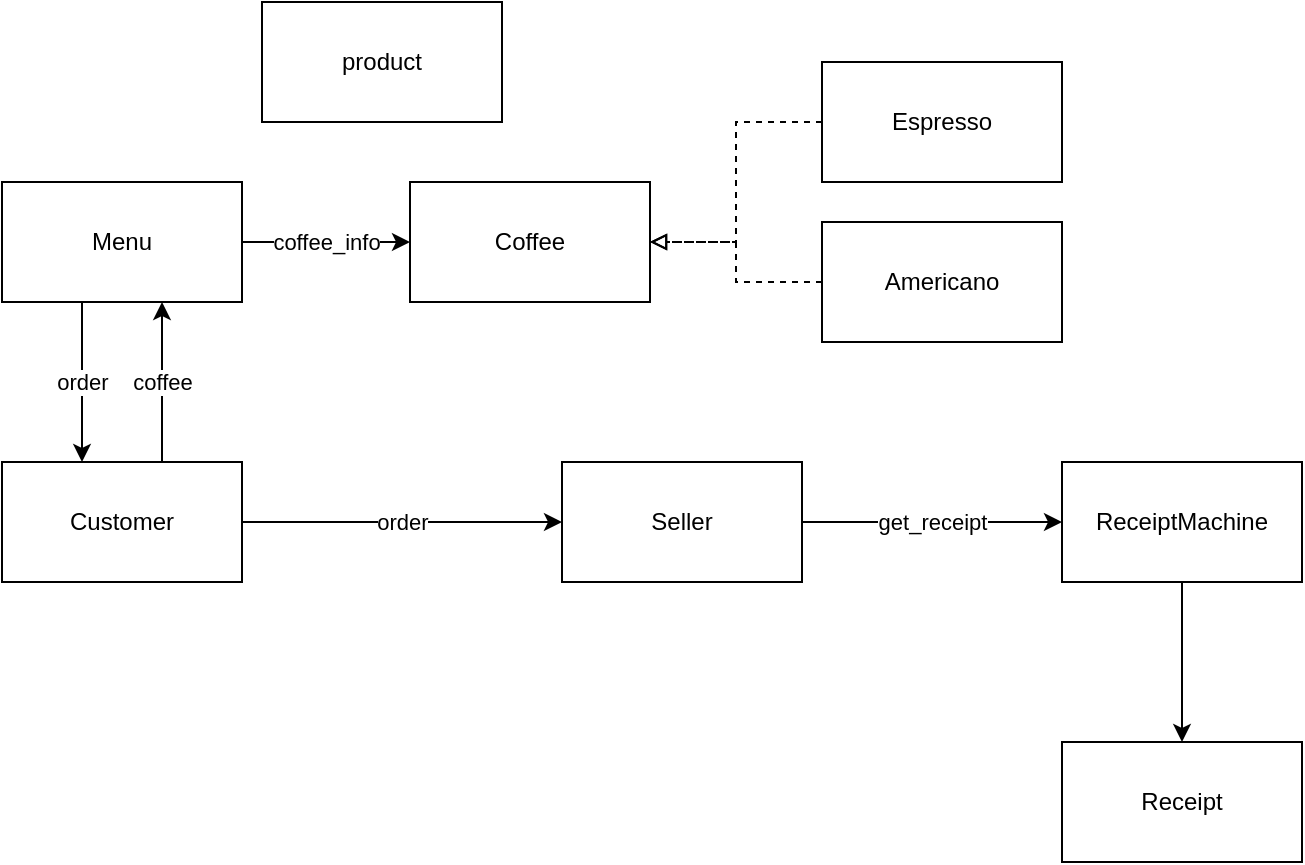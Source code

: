 <mxfile version="14.4.2" type="github">
  <diagram id="KwJBOFu3ABOf7YSCl4tU" name="Page-1">
    <mxGraphModel dx="1422" dy="794" grid="1" gridSize="10" guides="1" tooltips="1" connect="1" arrows="1" fold="1" page="1" pageScale="1" pageWidth="827" pageHeight="1169" math="0" shadow="0">
      <root>
        <mxCell id="0" />
        <mxCell id="1" parent="0" />
        <mxCell id="up9TPw2HUv-mGBbmwuR9-12" value="get_receipt" style="edgeStyle=orthogonalEdgeStyle;rounded=0;orthogonalLoop=1;jettySize=auto;html=1;" edge="1" parent="1" source="up9TPw2HUv-mGBbmwuR9-1" target="up9TPw2HUv-mGBbmwuR9-4">
          <mxGeometry relative="1" as="geometry">
            <mxPoint x="760" y="410" as="targetPoint" />
          </mxGeometry>
        </mxCell>
        <mxCell id="up9TPw2HUv-mGBbmwuR9-1" value="Seller" style="rounded=0;whiteSpace=wrap;html=1;" vertex="1" parent="1">
          <mxGeometry x="370" y="380" width="120" height="60" as="geometry" />
        </mxCell>
        <mxCell id="up9TPw2HUv-mGBbmwuR9-8" value="coffee" style="edgeStyle=orthogonalEdgeStyle;rounded=0;orthogonalLoop=1;jettySize=auto;html=1;" edge="1" parent="1" source="up9TPw2HUv-mGBbmwuR9-2" target="up9TPw2HUv-mGBbmwuR9-6">
          <mxGeometry relative="1" as="geometry">
            <Array as="points">
              <mxPoint x="170" y="350" />
              <mxPoint x="170" y="350" />
            </Array>
          </mxGeometry>
        </mxCell>
        <mxCell id="up9TPw2HUv-mGBbmwuR9-11" value="order" style="edgeStyle=orthogonalEdgeStyle;rounded=0;orthogonalLoop=1;jettySize=auto;html=1;" edge="1" parent="1" source="up9TPw2HUv-mGBbmwuR9-2" target="up9TPw2HUv-mGBbmwuR9-1">
          <mxGeometry relative="1" as="geometry">
            <Array as="points">
              <mxPoint x="310" y="410" />
              <mxPoint x="310" y="410" />
            </Array>
          </mxGeometry>
        </mxCell>
        <mxCell id="up9TPw2HUv-mGBbmwuR9-2" value="Customer" style="rounded=0;whiteSpace=wrap;html=1;" vertex="1" parent="1">
          <mxGeometry x="90" y="380" width="120" height="60" as="geometry" />
        </mxCell>
        <mxCell id="up9TPw2HUv-mGBbmwuR9-3" value="Coffee" style="rounded=0;whiteSpace=wrap;html=1;" vertex="1" parent="1">
          <mxGeometry x="294" y="240" width="120" height="60" as="geometry" />
        </mxCell>
        <mxCell id="up9TPw2HUv-mGBbmwuR9-13" style="edgeStyle=orthogonalEdgeStyle;rounded=0;orthogonalLoop=1;jettySize=auto;html=1;" edge="1" parent="1" source="up9TPw2HUv-mGBbmwuR9-4" target="up9TPw2HUv-mGBbmwuR9-5">
          <mxGeometry relative="1" as="geometry" />
        </mxCell>
        <mxCell id="up9TPw2HUv-mGBbmwuR9-4" value="ReceiptMachine" style="rounded=0;whiteSpace=wrap;html=1;" vertex="1" parent="1">
          <mxGeometry x="620" y="380" width="120" height="60" as="geometry" />
        </mxCell>
        <mxCell id="up9TPw2HUv-mGBbmwuR9-5" value="Receipt" style="rounded=0;whiteSpace=wrap;html=1;" vertex="1" parent="1">
          <mxGeometry x="620" y="520" width="120" height="60" as="geometry" />
        </mxCell>
        <mxCell id="up9TPw2HUv-mGBbmwuR9-9" value="order" style="edgeStyle=orthogonalEdgeStyle;rounded=0;orthogonalLoop=1;jettySize=auto;html=1;" edge="1" parent="1" source="up9TPw2HUv-mGBbmwuR9-6" target="up9TPw2HUv-mGBbmwuR9-2">
          <mxGeometry relative="1" as="geometry">
            <Array as="points">
              <mxPoint x="130" y="350" />
              <mxPoint x="130" y="350" />
            </Array>
          </mxGeometry>
        </mxCell>
        <mxCell id="up9TPw2HUv-mGBbmwuR9-10" value="coffee_info" style="edgeStyle=orthogonalEdgeStyle;rounded=0;orthogonalLoop=1;jettySize=auto;html=1;" edge="1" parent="1" source="up9TPw2HUv-mGBbmwuR9-6" target="up9TPw2HUv-mGBbmwuR9-3">
          <mxGeometry relative="1" as="geometry" />
        </mxCell>
        <mxCell id="up9TPw2HUv-mGBbmwuR9-6" value="Menu" style="rounded=0;whiteSpace=wrap;html=1;" vertex="1" parent="1">
          <mxGeometry x="90" y="240" width="120" height="60" as="geometry" />
        </mxCell>
        <mxCell id="up9TPw2HUv-mGBbmwuR9-14" value="product" style="rounded=0;whiteSpace=wrap;html=1;" vertex="1" parent="1">
          <mxGeometry x="220" y="150" width="120" height="60" as="geometry" />
        </mxCell>
        <mxCell id="up9TPw2HUv-mGBbmwuR9-20" style="edgeStyle=orthogonalEdgeStyle;rounded=0;orthogonalLoop=1;jettySize=auto;html=1;entryX=1;entryY=0.5;entryDx=0;entryDy=0;dashed=1;endArrow=block;endFill=0;" edge="1" parent="1" source="up9TPw2HUv-mGBbmwuR9-15" target="up9TPw2HUv-mGBbmwuR9-3">
          <mxGeometry relative="1" as="geometry" />
        </mxCell>
        <mxCell id="up9TPw2HUv-mGBbmwuR9-15" value="Espresso" style="rounded=0;whiteSpace=wrap;html=1;" vertex="1" parent="1">
          <mxGeometry x="500" y="180" width="120" height="60" as="geometry" />
        </mxCell>
        <mxCell id="up9TPw2HUv-mGBbmwuR9-18" style="edgeStyle=orthogonalEdgeStyle;rounded=0;orthogonalLoop=1;jettySize=auto;html=1;dashed=1;endArrow=block;endFill=0;" edge="1" parent="1" source="up9TPw2HUv-mGBbmwuR9-16" target="up9TPw2HUv-mGBbmwuR9-3">
          <mxGeometry relative="1" as="geometry" />
        </mxCell>
        <mxCell id="up9TPw2HUv-mGBbmwuR9-16" value="Americano" style="rounded=0;whiteSpace=wrap;html=1;" vertex="1" parent="1">
          <mxGeometry x="500" y="260" width="120" height="60" as="geometry" />
        </mxCell>
      </root>
    </mxGraphModel>
  </diagram>
</mxfile>
